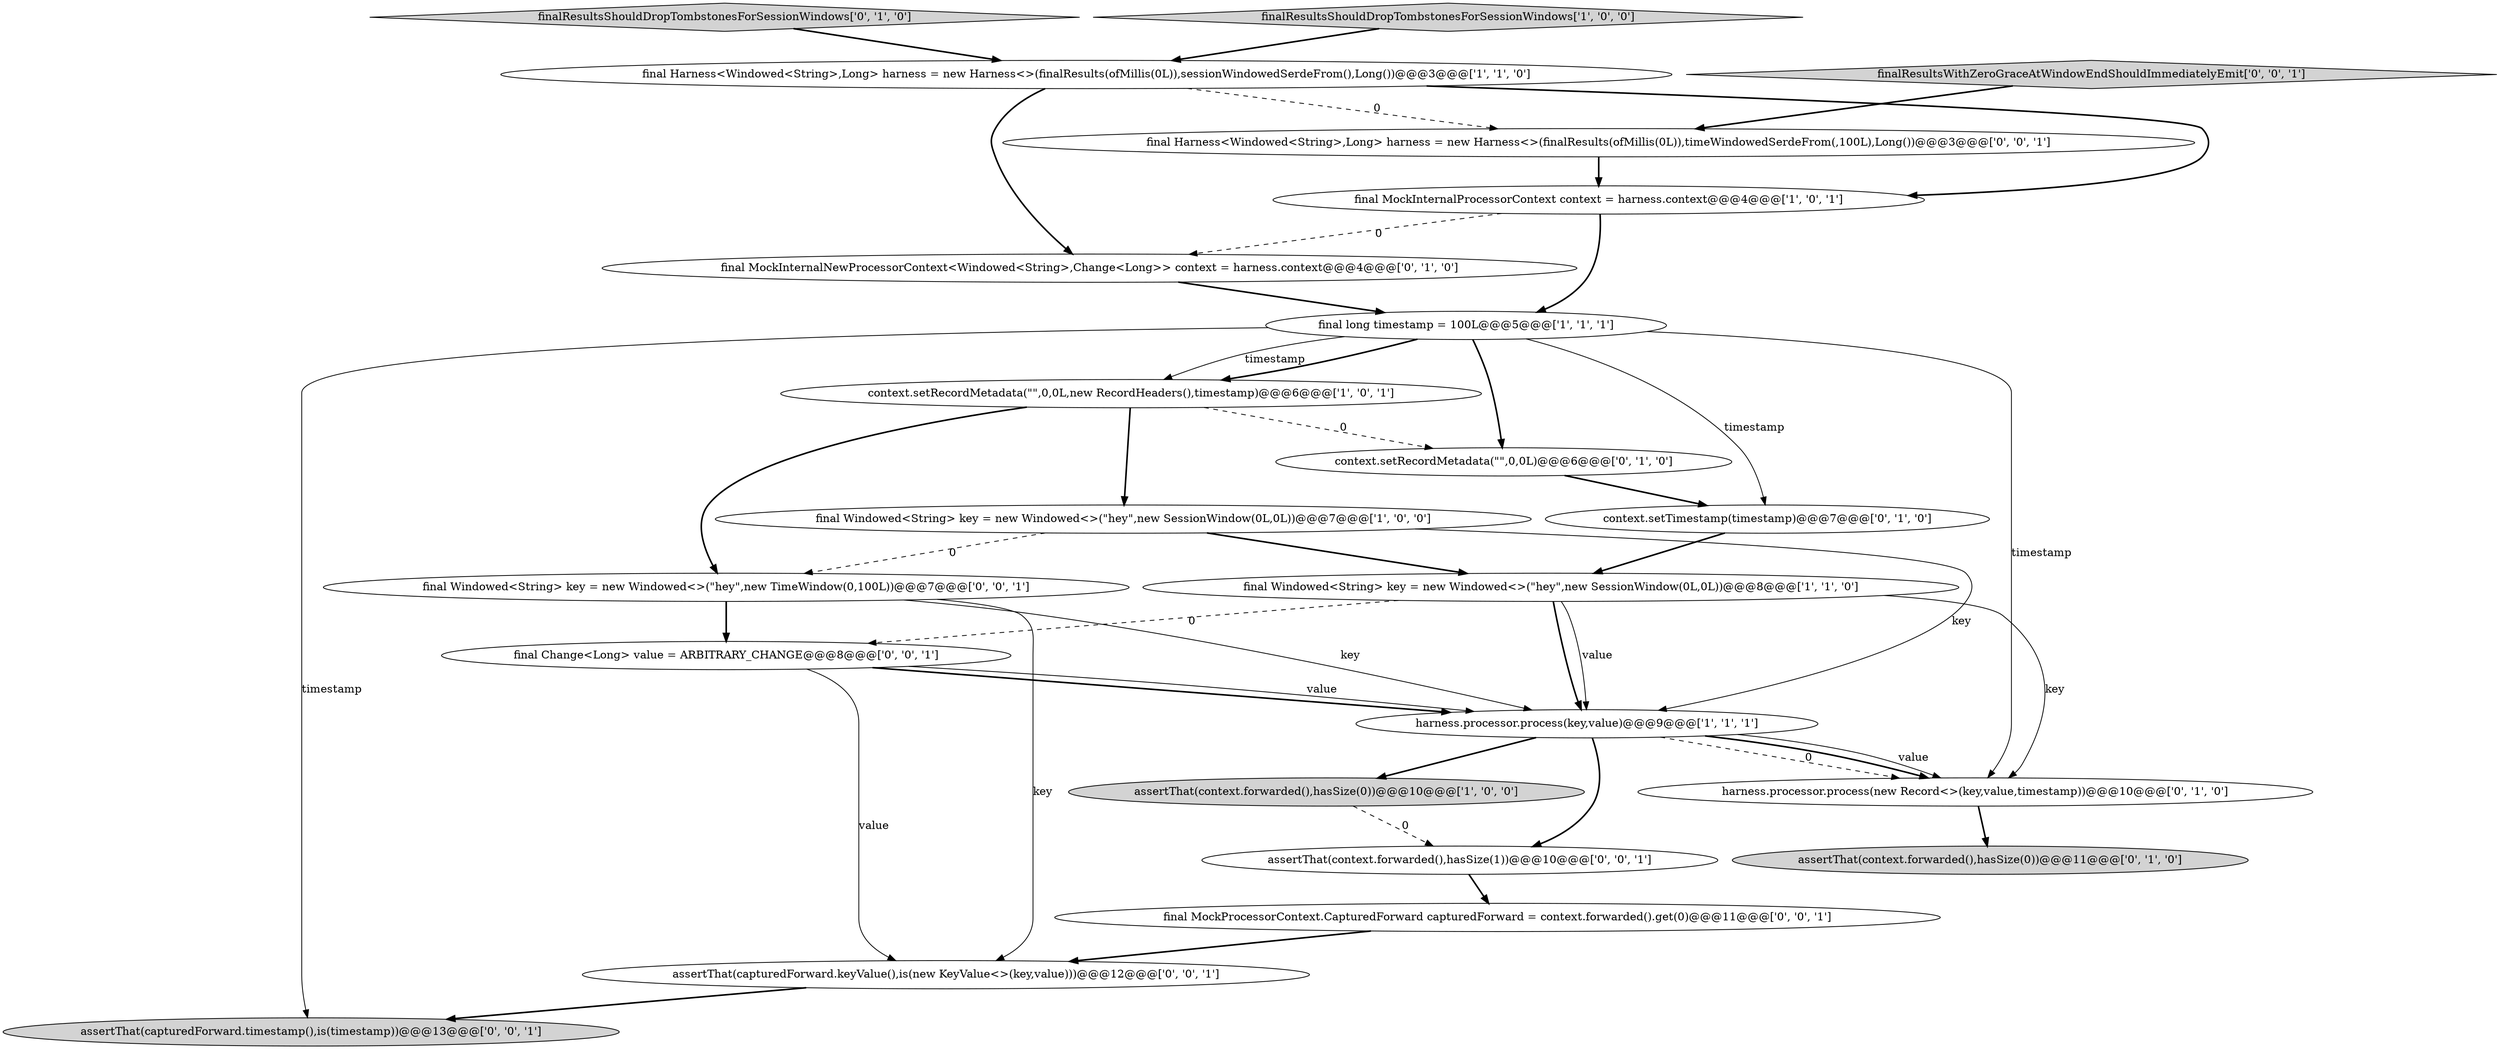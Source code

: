 digraph {
10 [style = filled, label = "final MockInternalNewProcessorContext<Windowed<String>,Change<Long>> context = harness.context@@@4@@@['0', '1', '0']", fillcolor = white, shape = ellipse image = "AAA1AAABBB2BBB"];
22 [style = filled, label = "final Harness<Windowed<String>,Long> harness = new Harness<>(finalResults(ofMillis(0L)),timeWindowedSerdeFrom(,100L),Long())@@@3@@@['0', '0', '1']", fillcolor = white, shape = ellipse image = "AAA0AAABBB3BBB"];
19 [style = filled, label = "final Change<Long> value = ARBITRARY_CHANGE@@@8@@@['0', '0', '1']", fillcolor = white, shape = ellipse image = "AAA0AAABBB3BBB"];
0 [style = filled, label = "final Harness<Windowed<String>,Long> harness = new Harness<>(finalResults(ofMillis(0L)),sessionWindowedSerdeFrom(),Long())@@@3@@@['1', '1', '0']", fillcolor = white, shape = ellipse image = "AAA0AAABBB1BBB"];
12 [style = filled, label = "context.setRecordMetadata(\"\",0,0L)@@@6@@@['0', '1', '0']", fillcolor = white, shape = ellipse image = "AAA1AAABBB2BBB"];
15 [style = filled, label = "final Windowed<String> key = new Windowed<>(\"hey\",new TimeWindow(0,100L))@@@7@@@['0', '0', '1']", fillcolor = white, shape = ellipse image = "AAA0AAABBB3BBB"];
7 [style = filled, label = "final long timestamp = 100L@@@5@@@['1', '1', '1']", fillcolor = white, shape = ellipse image = "AAA0AAABBB1BBB"];
4 [style = filled, label = "final MockInternalProcessorContext context = harness.context@@@4@@@['1', '0', '1']", fillcolor = white, shape = ellipse image = "AAA0AAABBB1BBB"];
18 [style = filled, label = "finalResultsWithZeroGraceAtWindowEndShouldImmediatelyEmit['0', '0', '1']", fillcolor = lightgray, shape = diamond image = "AAA0AAABBB3BBB"];
3 [style = filled, label = "assertThat(context.forwarded(),hasSize(0))@@@10@@@['1', '0', '0']", fillcolor = lightgray, shape = ellipse image = "AAA0AAABBB1BBB"];
5 [style = filled, label = "harness.processor.process(key,value)@@@9@@@['1', '1', '1']", fillcolor = white, shape = ellipse image = "AAA0AAABBB1BBB"];
1 [style = filled, label = "context.setRecordMetadata(\"\",0,0L,new RecordHeaders(),timestamp)@@@6@@@['1', '0', '1']", fillcolor = white, shape = ellipse image = "AAA0AAABBB1BBB"];
2 [style = filled, label = "final Windowed<String> key = new Windowed<>(\"hey\",new SessionWindow(0L,0L))@@@8@@@['1', '1', '0']", fillcolor = white, shape = ellipse image = "AAA0AAABBB1BBB"];
13 [style = filled, label = "harness.processor.process(new Record<>(key,value,timestamp))@@@10@@@['0', '1', '0']", fillcolor = white, shape = ellipse image = "AAA1AAABBB2BBB"];
17 [style = filled, label = "assertThat(capturedForward.keyValue(),is(new KeyValue<>(key,value)))@@@12@@@['0', '0', '1']", fillcolor = white, shape = ellipse image = "AAA0AAABBB3BBB"];
9 [style = filled, label = "finalResultsShouldDropTombstonesForSessionWindows['0', '1', '0']", fillcolor = lightgray, shape = diamond image = "AAA0AAABBB2BBB"];
6 [style = filled, label = "finalResultsShouldDropTombstonesForSessionWindows['1', '0', '0']", fillcolor = lightgray, shape = diamond image = "AAA0AAABBB1BBB"];
21 [style = filled, label = "final MockProcessorContext.CapturedForward capturedForward = context.forwarded().get(0)@@@11@@@['0', '0', '1']", fillcolor = white, shape = ellipse image = "AAA0AAABBB3BBB"];
11 [style = filled, label = "assertThat(context.forwarded(),hasSize(0))@@@11@@@['0', '1', '0']", fillcolor = lightgray, shape = ellipse image = "AAA0AAABBB2BBB"];
16 [style = filled, label = "assertThat(capturedForward.timestamp(),is(timestamp))@@@13@@@['0', '0', '1']", fillcolor = lightgray, shape = ellipse image = "AAA0AAABBB3BBB"];
8 [style = filled, label = "final Windowed<String> key = new Windowed<>(\"hey\",new SessionWindow(0L,0L))@@@7@@@['1', '0', '0']", fillcolor = white, shape = ellipse image = "AAA0AAABBB1BBB"];
14 [style = filled, label = "context.setTimestamp(timestamp)@@@7@@@['0', '1', '0']", fillcolor = white, shape = ellipse image = "AAA1AAABBB2BBB"];
20 [style = filled, label = "assertThat(context.forwarded(),hasSize(1))@@@10@@@['0', '0', '1']", fillcolor = white, shape = ellipse image = "AAA0AAABBB3BBB"];
3->20 [style = dashed, label="0"];
7->1 [style = solid, label="timestamp"];
5->13 [style = dashed, label="0"];
4->7 [style = bold, label=""];
0->4 [style = bold, label=""];
19->5 [style = bold, label=""];
18->22 [style = bold, label=""];
7->14 [style = solid, label="timestamp"];
12->14 [style = bold, label=""];
2->5 [style = bold, label=""];
7->16 [style = solid, label="timestamp"];
6->0 [style = bold, label=""];
4->10 [style = dashed, label="0"];
1->8 [style = bold, label=""];
21->17 [style = bold, label=""];
15->19 [style = bold, label=""];
19->17 [style = solid, label="value"];
9->0 [style = bold, label=""];
2->5 [style = solid, label="value"];
2->13 [style = solid, label="key"];
5->13 [style = bold, label=""];
15->17 [style = solid, label="key"];
8->5 [style = solid, label="key"];
0->10 [style = bold, label=""];
7->13 [style = solid, label="timestamp"];
20->21 [style = bold, label=""];
5->13 [style = solid, label="value"];
2->19 [style = dashed, label="0"];
10->7 [style = bold, label=""];
13->11 [style = bold, label=""];
8->2 [style = bold, label=""];
7->12 [style = bold, label=""];
8->15 [style = dashed, label="0"];
5->20 [style = bold, label=""];
22->4 [style = bold, label=""];
1->15 [style = bold, label=""];
1->12 [style = dashed, label="0"];
14->2 [style = bold, label=""];
15->5 [style = solid, label="key"];
5->3 [style = bold, label=""];
7->1 [style = bold, label=""];
17->16 [style = bold, label=""];
0->22 [style = dashed, label="0"];
19->5 [style = solid, label="value"];
}
